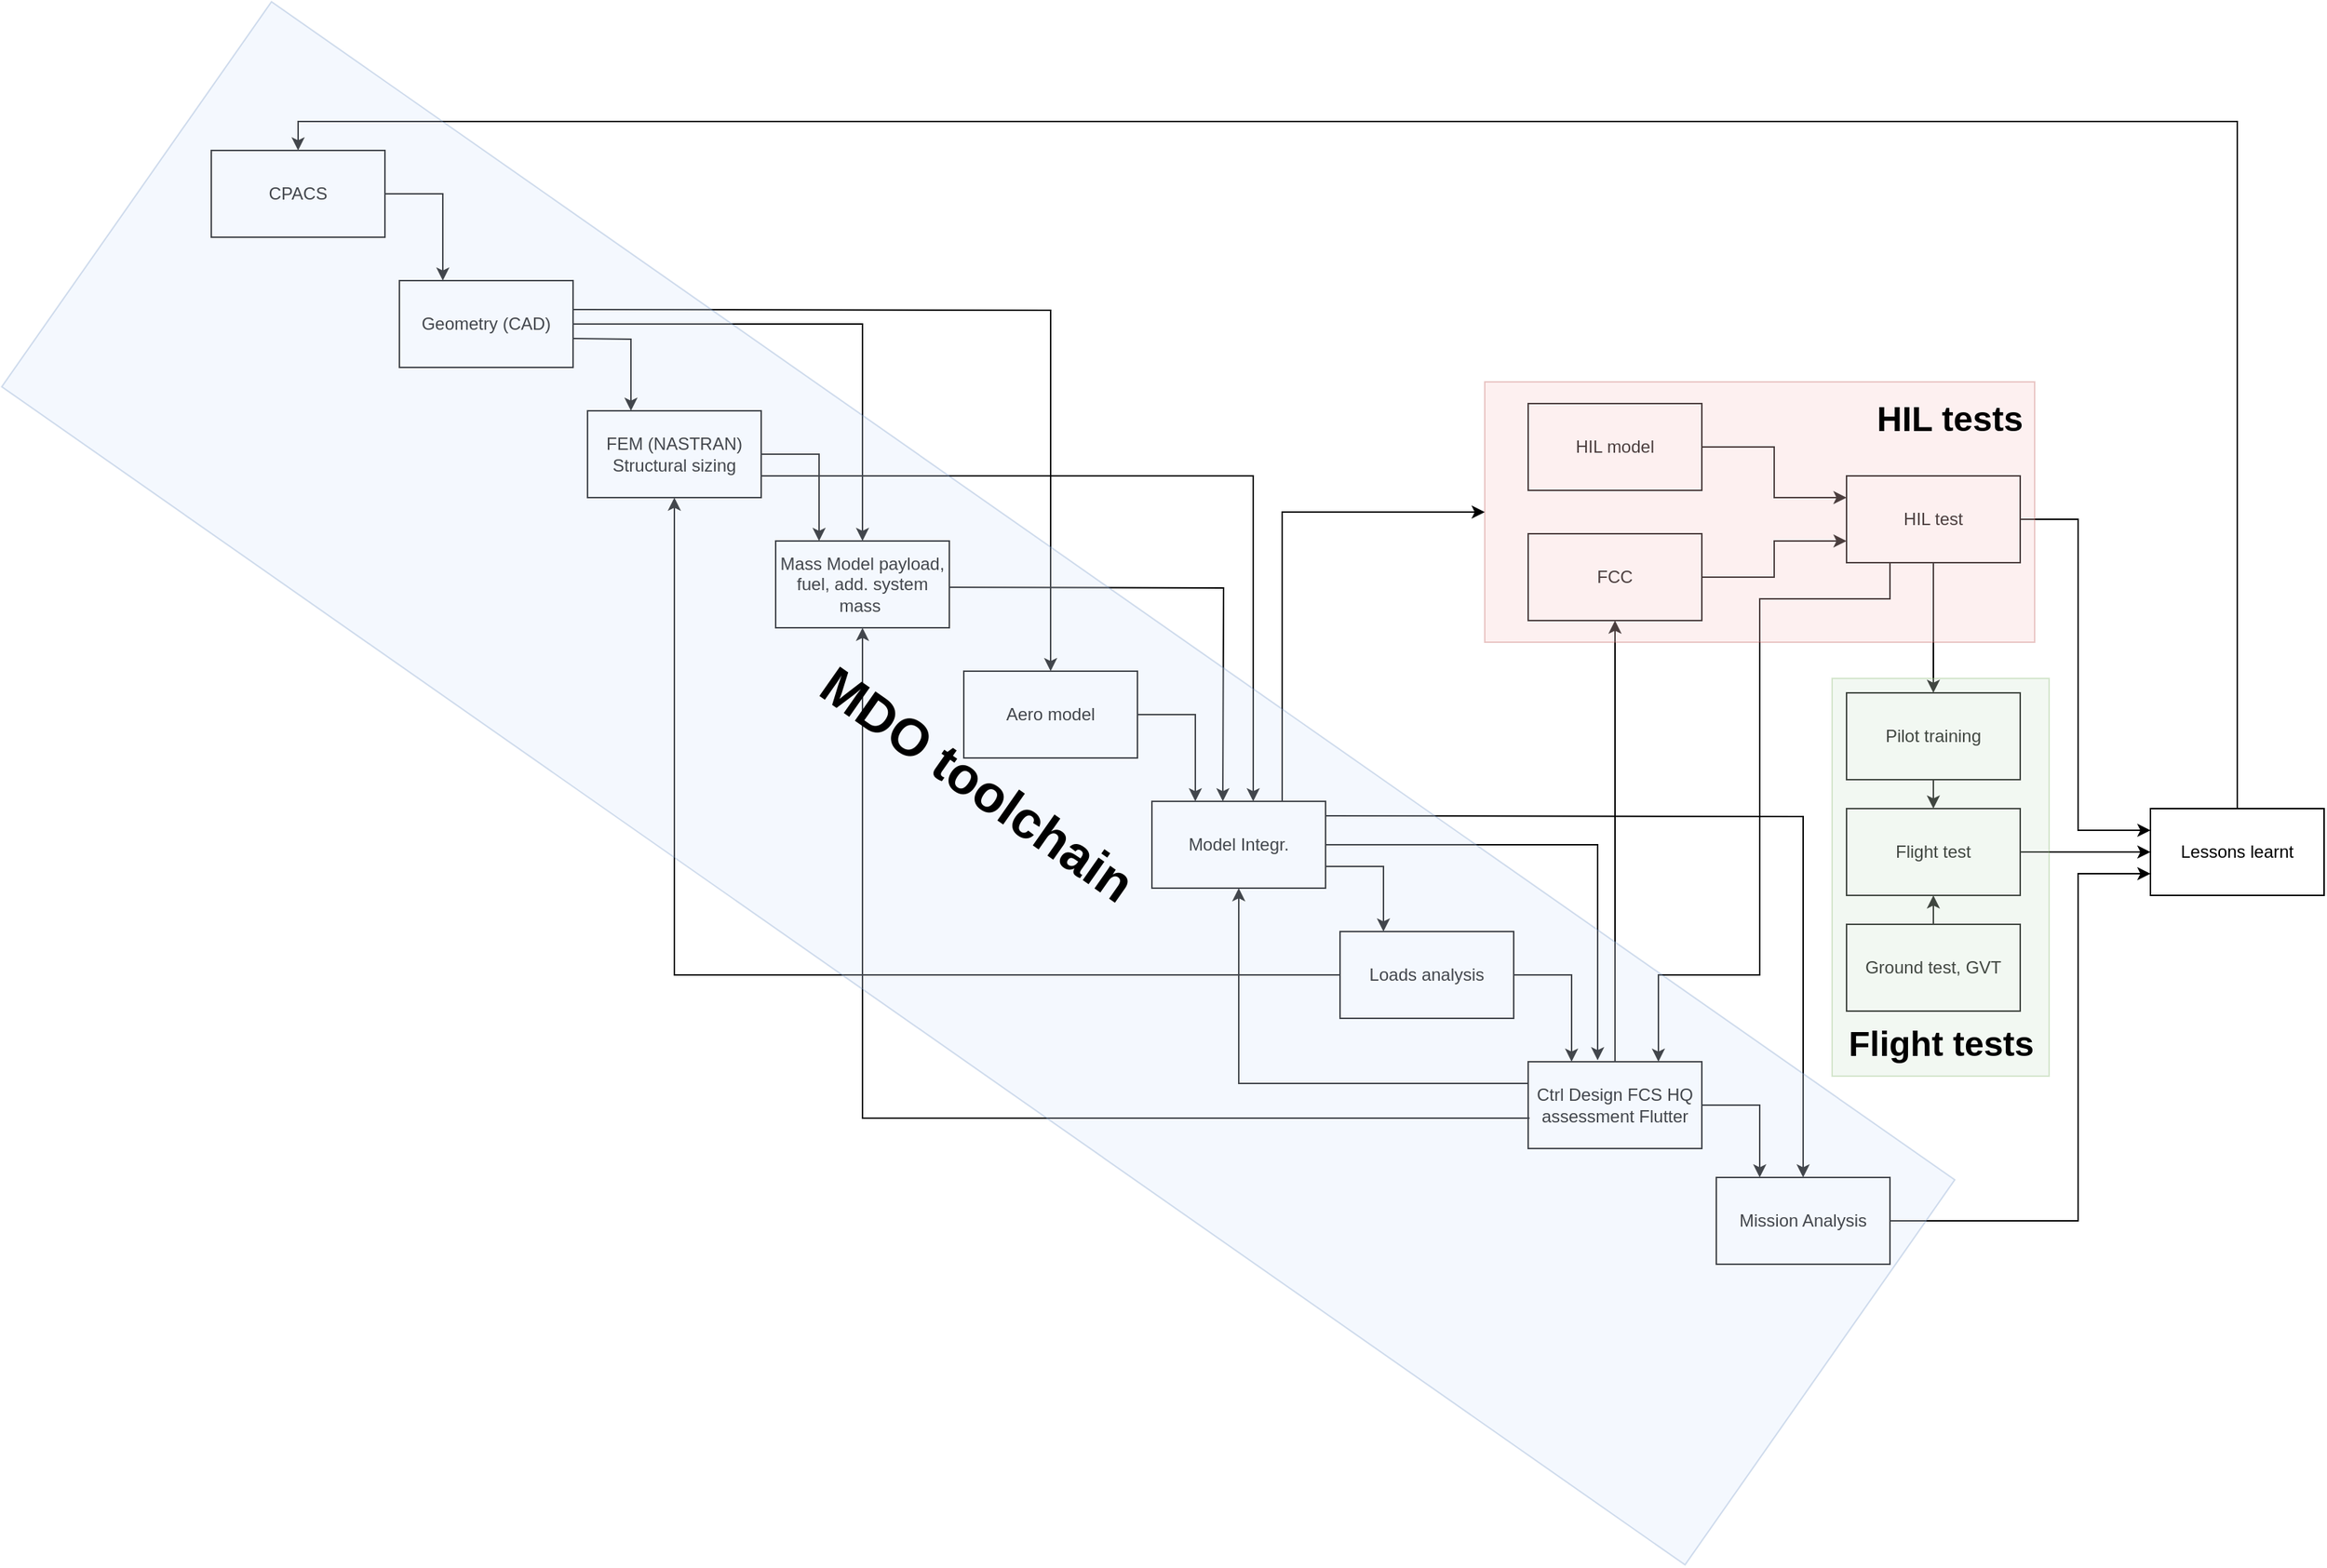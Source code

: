 <mxfile version="14.9.4" type="github">
  <diagram id="ZuEPzK8xECbYefoNrJUE" name="Page-1">
    <mxGraphModel dx="4905" dy="5775" grid="1" gridSize="10" guides="1" tooltips="1" connect="1" arrows="1" fold="1" page="1" pageScale="1" pageWidth="3300" pageHeight="4681" math="0" shadow="0">
      <root>
        <mxCell id="0" />
        <mxCell id="1" parent="0" />
        <mxCell id="LA_Ct4nw5FIQalnoRR9--33" style="edgeStyle=orthogonalEdgeStyle;rounded=0;orthogonalLoop=1;jettySize=auto;html=1;exitX=1;exitY=0.5;exitDx=0;exitDy=0;entryX=0;entryY=0.75;entryDx=0;entryDy=0;" parent="1" source="LA_Ct4nw5FIQalnoRR9--2" target="LA_Ct4nw5FIQalnoRR9--30" edge="1">
          <mxGeometry relative="1" as="geometry">
            <Array as="points">
              <mxPoint x="1400" y="810" />
              <mxPoint x="1400" y="570" />
            </Array>
          </mxGeometry>
        </mxCell>
        <mxCell id="LA_Ct4nw5FIQalnoRR9--2" value="Mission Analysis" style="rounded=0;whiteSpace=wrap;html=1;" parent="1" vertex="1">
          <mxGeometry x="1150" y="780" width="120" height="60" as="geometry" />
        </mxCell>
        <mxCell id="LA_Ct4nw5FIQalnoRR9--20" style="edgeStyle=orthogonalEdgeStyle;rounded=0;orthogonalLoop=1;jettySize=auto;html=1;exitX=1;exitY=0.5;exitDx=0;exitDy=0;entryX=0.25;entryY=0;entryDx=0;entryDy=0;" parent="1" source="LA_Ct4nw5FIQalnoRR9--3" target="LA_Ct4nw5FIQalnoRR9--4" edge="1">
          <mxGeometry relative="1" as="geometry" />
        </mxCell>
        <mxCell id="LA_Ct4nw5FIQalnoRR9--3" value="CPACS" style="rounded=0;whiteSpace=wrap;html=1;" parent="1" vertex="1">
          <mxGeometry x="110" y="70" width="120" height="60" as="geometry" />
        </mxCell>
        <mxCell id="LA_Ct4nw5FIQalnoRR9--21" style="edgeStyle=orthogonalEdgeStyle;rounded=0;orthogonalLoop=1;jettySize=auto;html=1;entryX=0.25;entryY=0;entryDx=0;entryDy=0;" parent="1" target="LA_Ct4nw5FIQalnoRR9--9" edge="1">
          <mxGeometry relative="1" as="geometry">
            <mxPoint x="360" y="200" as="sourcePoint" />
          </mxGeometry>
        </mxCell>
        <mxCell id="LA_Ct4nw5FIQalnoRR9--4" value="Geometry (CAD)" style="rounded=0;whiteSpace=wrap;html=1;" parent="1" vertex="1">
          <mxGeometry x="240" y="160" width="120" height="60" as="geometry" />
        </mxCell>
        <mxCell id="LA_Ct4nw5FIQalnoRR9--26" style="edgeStyle=orthogonalEdgeStyle;rounded=0;orthogonalLoop=1;jettySize=auto;html=1;exitX=1;exitY=0.5;exitDx=0;exitDy=0;entryX=0.25;entryY=0;entryDx=0;entryDy=0;" parent="1" source="LA_Ct4nw5FIQalnoRR9--5" target="LA_Ct4nw5FIQalnoRR9--6" edge="1">
          <mxGeometry relative="1" as="geometry" />
        </mxCell>
        <mxCell id="LA_Ct4nw5FIQalnoRR9--5" value="Loads analysis" style="rounded=0;whiteSpace=wrap;html=1;" parent="1" vertex="1">
          <mxGeometry x="890" y="610" width="120" height="60" as="geometry" />
        </mxCell>
        <mxCell id="LA_Ct4nw5FIQalnoRR9--15" style="edgeStyle=orthogonalEdgeStyle;rounded=0;orthogonalLoop=1;jettySize=auto;html=1;exitX=0.5;exitY=0;exitDx=0;exitDy=0;entryX=0.5;entryY=1;entryDx=0;entryDy=0;" parent="1" source="LA_Ct4nw5FIQalnoRR9--6" target="LA_Ct4nw5FIQalnoRR9--12" edge="1">
          <mxGeometry relative="1" as="geometry" />
        </mxCell>
        <mxCell id="LA_Ct4nw5FIQalnoRR9--27" style="edgeStyle=orthogonalEdgeStyle;rounded=0;orthogonalLoop=1;jettySize=auto;html=1;exitX=1;exitY=0.5;exitDx=0;exitDy=0;entryX=0.25;entryY=0;entryDx=0;entryDy=0;" parent="1" source="LA_Ct4nw5FIQalnoRR9--6" target="LA_Ct4nw5FIQalnoRR9--2" edge="1">
          <mxGeometry relative="1" as="geometry" />
        </mxCell>
        <mxCell id="LA_Ct4nw5FIQalnoRR9--6" value="Ctrl Design FCS HQ assessment Flutter" style="rounded=0;whiteSpace=wrap;html=1;" parent="1" vertex="1">
          <mxGeometry x="1020" y="700" width="120" height="60" as="geometry" />
        </mxCell>
        <mxCell id="LA_Ct4nw5FIQalnoRR9--24" style="edgeStyle=orthogonalEdgeStyle;rounded=0;orthogonalLoop=1;jettySize=auto;html=1;exitX=1;exitY=0.5;exitDx=0;exitDy=0;entryX=0.25;entryY=0;entryDx=0;entryDy=0;" parent="1" source="LA_Ct4nw5FIQalnoRR9--7" target="LA_Ct4nw5FIQalnoRR9--10" edge="1">
          <mxGeometry relative="1" as="geometry" />
        </mxCell>
        <mxCell id="LA_Ct4nw5FIQalnoRR9--7" value="Aero model" style="rounded=0;whiteSpace=wrap;html=1;" parent="1" vertex="1">
          <mxGeometry x="630" y="430" width="120" height="60" as="geometry" />
        </mxCell>
        <mxCell id="LA_Ct4nw5FIQalnoRR9--8" value="Mass Model payload, fuel, add. system mass&amp;nbsp;" style="rounded=0;whiteSpace=wrap;html=1;" parent="1" vertex="1">
          <mxGeometry x="500" y="340" width="120" height="60" as="geometry" />
        </mxCell>
        <mxCell id="LA_Ct4nw5FIQalnoRR9--22" style="edgeStyle=orthogonalEdgeStyle;rounded=0;orthogonalLoop=1;jettySize=auto;html=1;exitX=1;exitY=0.5;exitDx=0;exitDy=0;entryX=0.25;entryY=0;entryDx=0;entryDy=0;" parent="1" source="LA_Ct4nw5FIQalnoRR9--9" target="LA_Ct4nw5FIQalnoRR9--8" edge="1">
          <mxGeometry relative="1" as="geometry" />
        </mxCell>
        <mxCell id="LA_Ct4nw5FIQalnoRR9--9" value="FEM (NASTRAN) Structural sizing" style="rounded=0;whiteSpace=wrap;html=1;" parent="1" vertex="1">
          <mxGeometry x="370" y="250" width="120" height="60" as="geometry" />
        </mxCell>
        <mxCell id="LA_Ct4nw5FIQalnoRR9--25" style="edgeStyle=orthogonalEdgeStyle;rounded=0;orthogonalLoop=1;jettySize=auto;html=1;exitX=1;exitY=0.75;exitDx=0;exitDy=0;entryX=0.25;entryY=0;entryDx=0;entryDy=0;" parent="1" source="LA_Ct4nw5FIQalnoRR9--10" target="LA_Ct4nw5FIQalnoRR9--5" edge="1">
          <mxGeometry relative="1" as="geometry" />
        </mxCell>
        <mxCell id="LA_Ct4nw5FIQalnoRR9--10" value="Model Integr." style="rounded=0;whiteSpace=wrap;html=1;" parent="1" vertex="1">
          <mxGeometry x="760" y="520" width="120" height="60" as="geometry" />
        </mxCell>
        <mxCell id="xY0VCn1-MneJpHVmnoEf-3" style="edgeStyle=orthogonalEdgeStyle;rounded=0;orthogonalLoop=1;jettySize=auto;html=1;exitX=1;exitY=0.5;exitDx=0;exitDy=0;entryX=0;entryY=0.25;entryDx=0;entryDy=0;" parent="1" source="LA_Ct4nw5FIQalnoRR9--11" target="LA_Ct4nw5FIQalnoRR9--13" edge="1">
          <mxGeometry relative="1" as="geometry" />
        </mxCell>
        <mxCell id="LA_Ct4nw5FIQalnoRR9--11" value="HIL model" style="rounded=0;whiteSpace=wrap;html=1;" parent="1" vertex="1">
          <mxGeometry x="1020" y="245" width="120" height="60" as="geometry" />
        </mxCell>
        <mxCell id="LA_Ct4nw5FIQalnoRR9--17" style="edgeStyle=orthogonalEdgeStyle;rounded=0;orthogonalLoop=1;jettySize=auto;html=1;exitX=1;exitY=0.5;exitDx=0;exitDy=0;entryX=0;entryY=0.75;entryDx=0;entryDy=0;" parent="1" source="LA_Ct4nw5FIQalnoRR9--12" target="LA_Ct4nw5FIQalnoRR9--13" edge="1">
          <mxGeometry relative="1" as="geometry" />
        </mxCell>
        <mxCell id="LA_Ct4nw5FIQalnoRR9--12" value="FCC" style="rounded=0;whiteSpace=wrap;html=1;" parent="1" vertex="1">
          <mxGeometry x="1020" y="335" width="120" height="60" as="geometry" />
        </mxCell>
        <mxCell id="LA_Ct4nw5FIQalnoRR9--19" style="edgeStyle=orthogonalEdgeStyle;rounded=0;orthogonalLoop=1;jettySize=auto;html=1;exitX=0.5;exitY=1;exitDx=0;exitDy=0;entryX=0.5;entryY=0;entryDx=0;entryDy=0;" parent="1" source="LA_Ct4nw5FIQalnoRR9--13" target="LA_Ct4nw5FIQalnoRR9--36" edge="1">
          <mxGeometry relative="1" as="geometry" />
        </mxCell>
        <mxCell id="LA_Ct4nw5FIQalnoRR9--29" style="edgeStyle=orthogonalEdgeStyle;rounded=0;orthogonalLoop=1;jettySize=auto;html=1;exitX=0.25;exitY=1;exitDx=0;exitDy=0;entryX=0.75;entryY=0;entryDx=0;entryDy=0;" parent="1" source="LA_Ct4nw5FIQalnoRR9--13" target="LA_Ct4nw5FIQalnoRR9--6" edge="1">
          <mxGeometry relative="1" as="geometry">
            <Array as="points">
              <mxPoint x="1270" y="380" />
              <mxPoint x="1180" y="380" />
              <mxPoint x="1180" y="640" />
              <mxPoint x="1110" y="640" />
            </Array>
          </mxGeometry>
        </mxCell>
        <mxCell id="LA_Ct4nw5FIQalnoRR9--31" style="edgeStyle=orthogonalEdgeStyle;rounded=0;orthogonalLoop=1;jettySize=auto;html=1;exitX=1;exitY=0.5;exitDx=0;exitDy=0;entryX=0;entryY=0.25;entryDx=0;entryDy=0;" parent="1" source="LA_Ct4nw5FIQalnoRR9--13" target="LA_Ct4nw5FIQalnoRR9--30" edge="1">
          <mxGeometry relative="1" as="geometry">
            <Array as="points">
              <mxPoint x="1400" y="325" />
              <mxPoint x="1400" y="540" />
            </Array>
          </mxGeometry>
        </mxCell>
        <mxCell id="LA_Ct4nw5FIQalnoRR9--13" value="HIL test" style="rounded=0;whiteSpace=wrap;html=1;" parent="1" vertex="1">
          <mxGeometry x="1240" y="295" width="120" height="60" as="geometry" />
        </mxCell>
        <mxCell id="LA_Ct4nw5FIQalnoRR9--28" style="edgeStyle=orthogonalEdgeStyle;rounded=0;orthogonalLoop=1;jettySize=auto;html=1;exitX=0.5;exitY=0;exitDx=0;exitDy=0;entryX=0.5;entryY=0;entryDx=0;entryDy=0;" parent="1" source="LA_Ct4nw5FIQalnoRR9--30" target="LA_Ct4nw5FIQalnoRR9--3" edge="1">
          <mxGeometry relative="1" as="geometry">
            <Array as="points">
              <mxPoint x="1510" y="50" />
              <mxPoint x="170" y="50" />
            </Array>
          </mxGeometry>
        </mxCell>
        <mxCell id="LA_Ct4nw5FIQalnoRR9--32" style="edgeStyle=orthogonalEdgeStyle;rounded=0;orthogonalLoop=1;jettySize=auto;html=1;exitX=1;exitY=0.5;exitDx=0;exitDy=0;entryX=0;entryY=0.5;entryDx=0;entryDy=0;" parent="1" source="LA_Ct4nw5FIQalnoRR9--18" target="LA_Ct4nw5FIQalnoRR9--30" edge="1">
          <mxGeometry relative="1" as="geometry" />
        </mxCell>
        <mxCell id="LA_Ct4nw5FIQalnoRR9--18" value="Flight test" style="rounded=0;whiteSpace=wrap;html=1;" parent="1" vertex="1">
          <mxGeometry x="1240" y="525" width="120" height="60" as="geometry" />
        </mxCell>
        <mxCell id="LA_Ct4nw5FIQalnoRR9--30" value="Lessons learnt" style="rounded=0;whiteSpace=wrap;html=1;" parent="1" vertex="1">
          <mxGeometry x="1450" y="525" width="120" height="60" as="geometry" />
        </mxCell>
        <mxCell id="LA_Ct4nw5FIQalnoRR9--40" style="edgeStyle=orthogonalEdgeStyle;rounded=0;orthogonalLoop=1;jettySize=auto;html=1;exitX=0.5;exitY=1;exitDx=0;exitDy=0;entryX=0.5;entryY=0;entryDx=0;entryDy=0;" parent="1" source="LA_Ct4nw5FIQalnoRR9--36" target="LA_Ct4nw5FIQalnoRR9--18" edge="1">
          <mxGeometry relative="1" as="geometry" />
        </mxCell>
        <mxCell id="LA_Ct4nw5FIQalnoRR9--36" value="Pilot training" style="rounded=0;whiteSpace=wrap;html=1;" parent="1" vertex="1">
          <mxGeometry x="1240" y="445" width="120" height="60" as="geometry" />
        </mxCell>
        <mxCell id="LA_Ct4nw5FIQalnoRR9--41" style="edgeStyle=orthogonalEdgeStyle;rounded=0;orthogonalLoop=1;jettySize=auto;html=1;exitX=0.5;exitY=0;exitDx=0;exitDy=0;entryX=0.5;entryY=1;entryDx=0;entryDy=0;" parent="1" source="LA_Ct4nw5FIQalnoRR9--38" target="LA_Ct4nw5FIQalnoRR9--18" edge="1">
          <mxGeometry relative="1" as="geometry" />
        </mxCell>
        <mxCell id="LA_Ct4nw5FIQalnoRR9--38" value="Ground test, GVT" style="rounded=0;whiteSpace=wrap;html=1;" parent="1" vertex="1">
          <mxGeometry x="1240" y="605" width="120" height="60" as="geometry" />
        </mxCell>
        <mxCell id="LA_Ct4nw5FIQalnoRR9--42" value="&lt;blockquote&gt;&lt;blockquote&gt;&lt;blockquote&gt;&lt;blockquote&gt;&lt;b&gt;&lt;font style=&quot;font-size: 24px&quot;&gt;Flight tests&lt;/font&gt;&lt;/b&gt;&lt;br&gt;&lt;/blockquote&gt;&lt;/blockquote&gt;&lt;/blockquote&gt;&lt;/blockquote&gt;" style="rounded=0;html=1;rotation=0;opacity=30;fillColor=#d5e8d4;strokeColor=#82b366;labelPosition=center;verticalLabelPosition=bottom;align=center;verticalAlign=top;spacingTop=-55;" parent="1" vertex="1">
          <mxGeometry x="1230" y="435" width="150" height="275" as="geometry" />
        </mxCell>
        <mxCell id="xY0VCn1-MneJpHVmnoEf-2" value="&lt;b&gt;&lt;font style=&quot;font-size: 24px&quot;&gt;HIL tests&lt;/font&gt;&lt;/b&gt;" style="rounded=0;whiteSpace=wrap;html=1;rotation=0;opacity=30;fillColor=#f8cecc;strokeColor=#b85450;labelPosition=right;verticalLabelPosition=middle;align=left;verticalAlign=top;spacingLeft=-111;spacingBottom=0;spacingTop=5;" parent="1" vertex="1">
          <mxGeometry x="990" y="230" width="380" height="180" as="geometry" />
        </mxCell>
        <mxCell id="WIJgCpqruUBTY1LYD2OE-3" style="edgeStyle=orthogonalEdgeStyle;rounded=0;orthogonalLoop=1;jettySize=auto;html=1;entryX=0.5;entryY=0;entryDx=0;entryDy=0;exitX=1;exitY=0.5;exitDx=0;exitDy=0;" edge="1" parent="1" source="LA_Ct4nw5FIQalnoRR9--4" target="LA_Ct4nw5FIQalnoRR9--8">
          <mxGeometry relative="1" as="geometry">
            <mxPoint x="370" y="170" as="sourcePoint" />
            <mxPoint x="420" y="230" as="targetPoint" />
          </mxGeometry>
        </mxCell>
        <mxCell id="WIJgCpqruUBTY1LYD2OE-4" style="edgeStyle=orthogonalEdgeStyle;rounded=0;orthogonalLoop=1;jettySize=auto;html=1;entryX=0.5;entryY=0;entryDx=0;entryDy=0;" edge="1" parent="1" target="LA_Ct4nw5FIQalnoRR9--7">
          <mxGeometry relative="1" as="geometry">
            <mxPoint x="360" y="180" as="sourcePoint" />
            <mxPoint x="390" y="240" as="targetPoint" />
          </mxGeometry>
        </mxCell>
        <mxCell id="WIJgCpqruUBTY1LYD2OE-5" style="edgeStyle=orthogonalEdgeStyle;rounded=0;orthogonalLoop=1;jettySize=auto;html=1;exitX=1;exitY=0.5;exitDx=0;exitDy=0;" edge="1" parent="1">
          <mxGeometry relative="1" as="geometry">
            <mxPoint x="490" y="295" as="sourcePoint" />
            <mxPoint x="830" y="520" as="targetPoint" />
            <Array as="points">
              <mxPoint x="830" y="295" />
              <mxPoint x="830" y="520" />
            </Array>
          </mxGeometry>
        </mxCell>
        <mxCell id="WIJgCpqruUBTY1LYD2OE-6" style="edgeStyle=orthogonalEdgeStyle;rounded=0;orthogonalLoop=1;jettySize=auto;html=1;exitX=1;exitY=0.5;exitDx=0;exitDy=0;" edge="1" parent="1">
          <mxGeometry relative="1" as="geometry">
            <mxPoint x="620" y="372" as="sourcePoint" />
            <mxPoint x="809" y="520" as="targetPoint" />
          </mxGeometry>
        </mxCell>
        <mxCell id="WIJgCpqruUBTY1LYD2OE-7" style="edgeStyle=orthogonalEdgeStyle;rounded=0;orthogonalLoop=1;jettySize=auto;html=1;exitX=0.75;exitY=0;exitDx=0;exitDy=0;entryX=0;entryY=0.5;entryDx=0;entryDy=0;" edge="1" parent="1" source="LA_Ct4nw5FIQalnoRR9--10" target="xY0VCn1-MneJpHVmnoEf-2">
          <mxGeometry relative="1" as="geometry">
            <mxPoint x="910" y="430" as="sourcePoint" />
            <mxPoint x="950" y="490" as="targetPoint" />
          </mxGeometry>
        </mxCell>
        <mxCell id="WIJgCpqruUBTY1LYD2OE-8" style="edgeStyle=orthogonalEdgeStyle;rounded=0;orthogonalLoop=1;jettySize=auto;html=1;exitX=1;exitY=0.5;exitDx=0;exitDy=0;entryX=0.4;entryY=-0.017;entryDx=0;entryDy=0;entryPerimeter=0;" edge="1" parent="1" source="LA_Ct4nw5FIQalnoRR9--10" target="LA_Ct4nw5FIQalnoRR9--6">
          <mxGeometry relative="1" as="geometry">
            <mxPoint x="920" y="545" as="sourcePoint" />
            <mxPoint x="960" y="605" as="targetPoint" />
          </mxGeometry>
        </mxCell>
        <mxCell id="WIJgCpqruUBTY1LYD2OE-10" style="edgeStyle=orthogonalEdgeStyle;rounded=0;orthogonalLoop=1;jettySize=auto;html=1;exitX=1;exitY=0.5;exitDx=0;exitDy=0;entryX=0.5;entryY=0;entryDx=0;entryDy=0;" edge="1" parent="1" target="LA_Ct4nw5FIQalnoRR9--2">
          <mxGeometry relative="1" as="geometry">
            <mxPoint x="880" y="530" as="sourcePoint" />
            <mxPoint x="920" y="590" as="targetPoint" />
          </mxGeometry>
        </mxCell>
        <mxCell id="WIJgCpqruUBTY1LYD2OE-11" style="edgeStyle=orthogonalEdgeStyle;rounded=0;orthogonalLoop=1;jettySize=auto;html=1;exitX=0;exitY=0.5;exitDx=0;exitDy=0;entryX=0.5;entryY=1;entryDx=0;entryDy=0;" edge="1" parent="1" source="LA_Ct4nw5FIQalnoRR9--5" target="LA_Ct4nw5FIQalnoRR9--9">
          <mxGeometry relative="1" as="geometry">
            <mxPoint x="760" y="630" as="sourcePoint" />
            <mxPoint x="800" y="690" as="targetPoint" />
          </mxGeometry>
        </mxCell>
        <mxCell id="WIJgCpqruUBTY1LYD2OE-12" style="edgeStyle=orthogonalEdgeStyle;rounded=0;orthogonalLoop=1;jettySize=auto;html=1;exitX=0;exitY=0.25;exitDx=0;exitDy=0;entryX=0.5;entryY=1;entryDx=0;entryDy=0;" edge="1" parent="1" source="LA_Ct4nw5FIQalnoRR9--6" target="LA_Ct4nw5FIQalnoRR9--10">
          <mxGeometry relative="1" as="geometry">
            <mxPoint x="870" y="720" as="sourcePoint" />
            <mxPoint x="910" y="780" as="targetPoint" />
          </mxGeometry>
        </mxCell>
        <mxCell id="WIJgCpqruUBTY1LYD2OE-13" style="edgeStyle=orthogonalEdgeStyle;rounded=0;orthogonalLoop=1;jettySize=auto;html=1;exitX=0.008;exitY=0.65;exitDx=0;exitDy=0;entryX=0.5;entryY=1;entryDx=0;entryDy=0;exitPerimeter=0;" edge="1" parent="1" source="LA_Ct4nw5FIQalnoRR9--6" target="LA_Ct4nw5FIQalnoRR9--8">
          <mxGeometry relative="1" as="geometry">
            <mxPoint x="860" y="570" as="sourcePoint" />
            <mxPoint x="900" y="630" as="targetPoint" />
          </mxGeometry>
        </mxCell>
        <mxCell id="LA_Ct4nw5FIQalnoRR9--34" value="&lt;font style=&quot;font-size: 36px&quot;&gt;&lt;b&gt;MDO toolchain&lt;/b&gt;&lt;/font&gt;" style="rounded=0;whiteSpace=wrap;html=1;rotation=35;opacity=30;fillColor=#dae8fc;strokeColor=#6c8ebf;" parent="1" vertex="1">
          <mxGeometry x="-70" y="345.04" width="1420" height="324.96" as="geometry" />
        </mxCell>
      </root>
    </mxGraphModel>
  </diagram>
</mxfile>
